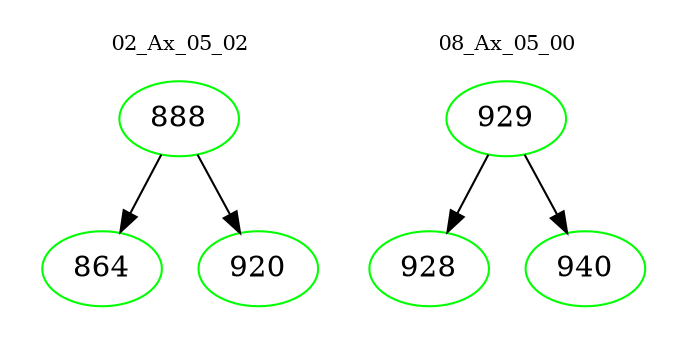 digraph{
subgraph cluster_0 {
color = white
label = "02_Ax_05_02";
fontsize=10;
T0_888 [label="888", color="green"]
T0_888 -> T0_864 [color="black"]
T0_864 [label="864", color="green"]
T0_888 -> T0_920 [color="black"]
T0_920 [label="920", color="green"]
}
subgraph cluster_1 {
color = white
label = "08_Ax_05_00";
fontsize=10;
T1_929 [label="929", color="green"]
T1_929 -> T1_928 [color="black"]
T1_928 [label="928", color="green"]
T1_929 -> T1_940 [color="black"]
T1_940 [label="940", color="green"]
}
}
